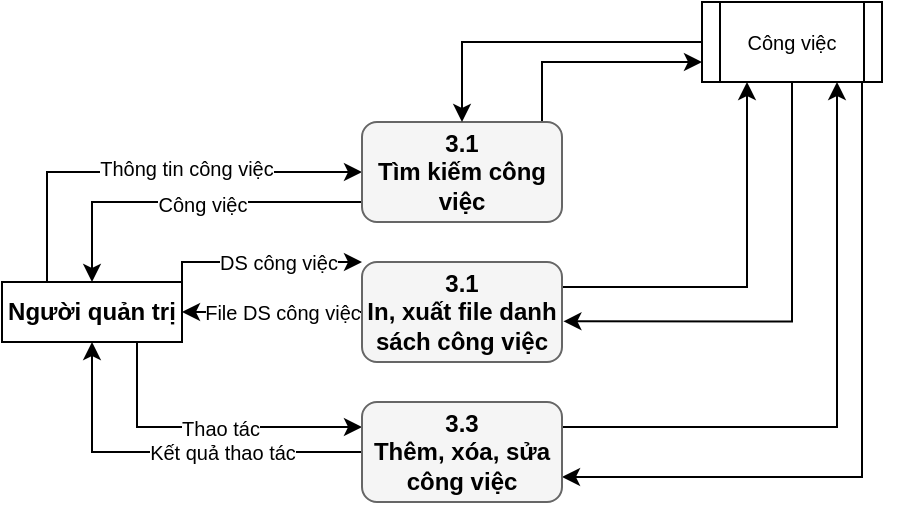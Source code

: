<mxfile version="14.0.1" type="device"><diagram id="dohqvNrMCSnMIFmnpcON" name="Page-1"><mxGraphModel dx="677" dy="1445" grid="1" gridSize="10" guides="1" tooltips="1" connect="1" arrows="1" fold="1" page="1" pageScale="1" pageWidth="850" pageHeight="1100" math="0" shadow="0"><root><mxCell id="0"/><mxCell id="1" parent="0"/><mxCell id="RmL0PAWRcNMxF24qUd33-5" style="edgeStyle=orthogonalEdgeStyle;rounded=0;orthogonalLoop=1;jettySize=auto;html=1;exitX=0.25;exitY=0;exitDx=0;exitDy=0;entryX=0;entryY=0.5;entryDx=0;entryDy=0;" edge="1" parent="1" source="RmL0PAWRcNMxF24qUd33-2" target="RmL0PAWRcNMxF24qUd33-49"><mxGeometry relative="1" as="geometry"><mxPoint x="52.5" y="105" as="sourcePoint"/><mxPoint x="270" y="33" as="targetPoint"/><Array as="points"><mxPoint x="133" y="45"/></Array></mxGeometry></mxCell><mxCell id="RmL0PAWRcNMxF24qUd33-52" value="Thông tin công việc" style="edgeLabel;html=1;align=center;verticalAlign=middle;resizable=0;points=[];fontSize=10;" vertex="1" connectable="0" parent="RmL0PAWRcNMxF24qUd33-5"><mxGeometry x="0.166" y="2" relative="1" as="geometry"><mxPoint as="offset"/></mxGeometry></mxCell><mxCell id="RmL0PAWRcNMxF24qUd33-123" style="edgeStyle=orthogonalEdgeStyle;rounded=0;orthogonalLoop=1;jettySize=auto;html=1;exitX=1;exitY=0.25;exitDx=0;exitDy=0;entryX=0;entryY=0;entryDx=0;entryDy=0;fontSize=10;fontColor=#000000;" edge="1" parent="1" source="RmL0PAWRcNMxF24qUd33-2" target="RmL0PAWRcNMxF24qUd33-122"><mxGeometry relative="1" as="geometry"><Array as="points"><mxPoint x="200" y="90"/></Array></mxGeometry></mxCell><mxCell id="RmL0PAWRcNMxF24qUd33-124" value="DS công việc" style="edgeLabel;html=1;align=center;verticalAlign=middle;resizable=0;points=[];fontSize=10;fontColor=#000000;" vertex="1" connectable="0" parent="RmL0PAWRcNMxF24qUd33-123"><mxGeometry x="0.11" y="1" relative="1" as="geometry"><mxPoint x="5.83" y="1" as="offset"/></mxGeometry></mxCell><mxCell id="RmL0PAWRcNMxF24qUd33-130" style="edgeStyle=orthogonalEdgeStyle;rounded=0;orthogonalLoop=1;jettySize=auto;html=1;exitX=0.75;exitY=1;exitDx=0;exitDy=0;entryX=0;entryY=0.25;entryDx=0;entryDy=0;fontSize=10;fontColor=#000000;" edge="1" parent="1" source="RmL0PAWRcNMxF24qUd33-2" target="RmL0PAWRcNMxF24qUd33-129"><mxGeometry relative="1" as="geometry"/></mxCell><mxCell id="RmL0PAWRcNMxF24qUd33-131" value="Thao tác" style="edgeLabel;html=1;align=center;verticalAlign=middle;resizable=0;points=[];fontSize=10;fontColor=#000000;" vertex="1" connectable="0" parent="RmL0PAWRcNMxF24qUd33-130"><mxGeometry x="0.086" relative="1" as="geometry"><mxPoint as="offset"/></mxGeometry></mxCell><mxCell id="RmL0PAWRcNMxF24qUd33-2" value="Người quản trị" style="rounded=0;whiteSpace=wrap;html=1;strokeWidth=1;fontStyle=1" vertex="1" parent="1"><mxGeometry x="110" y="100" width="90" height="30" as="geometry"/></mxCell><mxCell id="RmL0PAWRcNMxF24qUd33-50" style="edgeStyle=orthogonalEdgeStyle;rounded=0;orthogonalLoop=1;jettySize=auto;html=1;exitX=0;exitY=0.5;exitDx=0;exitDy=0;fontSize=12;entryX=0.5;entryY=0;entryDx=0;entryDy=0;" edge="1" parent="1" source="RmL0PAWRcNMxF24qUd33-49" target="RmL0PAWRcNMxF24qUd33-2"><mxGeometry relative="1" as="geometry"><mxPoint x="60" y="120" as="targetPoint"/><Array as="points"><mxPoint x="290" y="60"/><mxPoint x="155" y="60"/></Array></mxGeometry></mxCell><mxCell id="RmL0PAWRcNMxF24qUd33-51" value="Công việc" style="edgeLabel;html=1;align=center;verticalAlign=middle;resizable=0;points=[];fontSize=10;" vertex="1" connectable="0" parent="RmL0PAWRcNMxF24qUd33-50"><mxGeometry x="0.005" y="1" relative="1" as="geometry"><mxPoint as="offset"/></mxGeometry></mxCell><mxCell id="RmL0PAWRcNMxF24qUd33-57" style="edgeStyle=orthogonalEdgeStyle;rounded=0;orthogonalLoop=1;jettySize=auto;html=1;exitX=0.75;exitY=0;exitDx=0;exitDy=0;entryX=0;entryY=0.75;entryDx=0;entryDy=0;fontSize=10;" edge="1" parent="1" source="RmL0PAWRcNMxF24qUd33-49" target="RmL0PAWRcNMxF24qUd33-53"><mxGeometry relative="1" as="geometry"><Array as="points"><mxPoint x="380" y="-10"/></Array></mxGeometry></mxCell><mxCell id="RmL0PAWRcNMxF24qUd33-49" value="3.1&lt;br&gt;Tìm kiếm công việc" style="rounded=1;whiteSpace=wrap;html=1;labelBackgroundColor=none;strokeColor=#666666;strokeWidth=1;fontSize=12;fillColor=#f5f5f5;fontStyle=1;" vertex="1" parent="1"><mxGeometry x="290" y="20" width="100" height="50" as="geometry"/></mxCell><mxCell id="RmL0PAWRcNMxF24qUd33-58" style="edgeStyle=orthogonalEdgeStyle;rounded=0;orthogonalLoop=1;jettySize=auto;html=1;fontSize=10;exitX=0;exitY=0.5;exitDx=0;exitDy=0;entryX=0.5;entryY=0;entryDx=0;entryDy=0;" edge="1" parent="1" source="RmL0PAWRcNMxF24qUd33-53" target="RmL0PAWRcNMxF24qUd33-49"><mxGeometry relative="1" as="geometry"><mxPoint x="590" y="-30" as="sourcePoint"/><mxPoint x="360" y="-60" as="targetPoint"/><Array as="points"><mxPoint x="340" y="-20"/></Array></mxGeometry></mxCell><mxCell id="RmL0PAWRcNMxF24qUd33-128" style="edgeStyle=orthogonalEdgeStyle;rounded=0;orthogonalLoop=1;jettySize=auto;html=1;exitX=0.5;exitY=1;exitDx=0;exitDy=0;entryX=1.007;entryY=0.593;entryDx=0;entryDy=0;entryPerimeter=0;fontSize=10;fontColor=#000000;" edge="1" parent="1" source="RmL0PAWRcNMxF24qUd33-53" target="RmL0PAWRcNMxF24qUd33-122"><mxGeometry relative="1" as="geometry"/></mxCell><mxCell id="RmL0PAWRcNMxF24qUd33-135" style="edgeStyle=orthogonalEdgeStyle;rounded=0;orthogonalLoop=1;jettySize=auto;html=1;exitX=1;exitY=1;exitDx=0;exitDy=0;entryX=1;entryY=0.75;entryDx=0;entryDy=0;fontSize=10;fontColor=#000000;" edge="1" parent="1" source="RmL0PAWRcNMxF24qUd33-53" target="RmL0PAWRcNMxF24qUd33-129"><mxGeometry relative="1" as="geometry"><Array as="points"><mxPoint x="540"/><mxPoint x="540" y="198"/></Array></mxGeometry></mxCell><mxCell id="RmL0PAWRcNMxF24qUd33-53" value="Công việc" style="shape=process;whiteSpace=wrap;html=1;backgroundOutline=1;labelBackgroundColor=none;strokeColor=#000000;strokeWidth=1;gradientColor=none;fontSize=10;" vertex="1" parent="1"><mxGeometry x="460" y="-40" width="90" height="40" as="geometry"/></mxCell><mxCell id="RmL0PAWRcNMxF24qUd33-125" style="edgeStyle=orthogonalEdgeStyle;rounded=0;orthogonalLoop=1;jettySize=auto;html=1;exitX=0;exitY=0.5;exitDx=0;exitDy=0;entryX=1;entryY=0.5;entryDx=0;entryDy=0;fontSize=10;fontColor=#000000;" edge="1" parent="1" source="RmL0PAWRcNMxF24qUd33-122" target="RmL0PAWRcNMxF24qUd33-2"><mxGeometry relative="1" as="geometry"/></mxCell><mxCell id="RmL0PAWRcNMxF24qUd33-126" value="File DS công việc" style="edgeLabel;html=1;align=center;verticalAlign=middle;resizable=0;points=[];fontSize=10;fontColor=#000000;" vertex="1" connectable="0" parent="RmL0PAWRcNMxF24qUd33-125"><mxGeometry x="0.096" relative="1" as="geometry"><mxPoint x="9.33" as="offset"/></mxGeometry></mxCell><mxCell id="RmL0PAWRcNMxF24qUd33-127" style="edgeStyle=orthogonalEdgeStyle;rounded=0;orthogonalLoop=1;jettySize=auto;html=1;exitX=1;exitY=0.25;exitDx=0;exitDy=0;entryX=0.25;entryY=1;entryDx=0;entryDy=0;fontSize=10;fontColor=#000000;" edge="1" parent="1" source="RmL0PAWRcNMxF24qUd33-122" target="RmL0PAWRcNMxF24qUd33-53"><mxGeometry relative="1" as="geometry"/></mxCell><mxCell id="RmL0PAWRcNMxF24qUd33-122" value="3.1&lt;br&gt;In, xuất file danh sách công việc" style="rounded=1;whiteSpace=wrap;html=1;labelBackgroundColor=none;strokeColor=#666666;strokeWidth=1;fontSize=12;fillColor=#f5f5f5;fontStyle=1;" vertex="1" parent="1"><mxGeometry x="290" y="90" width="100" height="50" as="geometry"/></mxCell><mxCell id="RmL0PAWRcNMxF24qUd33-132" style="edgeStyle=orthogonalEdgeStyle;rounded=0;orthogonalLoop=1;jettySize=auto;html=1;exitX=0;exitY=0.5;exitDx=0;exitDy=0;entryX=0.5;entryY=1;entryDx=0;entryDy=0;fontSize=10;fontColor=#000000;" edge="1" parent="1" source="RmL0PAWRcNMxF24qUd33-129" target="RmL0PAWRcNMxF24qUd33-2"><mxGeometry relative="1" as="geometry"/></mxCell><mxCell id="RmL0PAWRcNMxF24qUd33-133" value="Kết quả thao tác" style="edgeLabel;html=1;align=center;verticalAlign=middle;resizable=0;points=[];fontSize=10;fontColor=#000000;" vertex="1" connectable="0" parent="RmL0PAWRcNMxF24qUd33-132"><mxGeometry x="-0.184" relative="1" as="geometry"><mxPoint x="7.62" as="offset"/></mxGeometry></mxCell><mxCell id="RmL0PAWRcNMxF24qUd33-134" style="edgeStyle=orthogonalEdgeStyle;rounded=0;orthogonalLoop=1;jettySize=auto;html=1;exitX=1;exitY=0.25;exitDx=0;exitDy=0;entryX=0.75;entryY=1;entryDx=0;entryDy=0;fontSize=10;fontColor=#000000;" edge="1" parent="1" source="RmL0PAWRcNMxF24qUd33-129" target="RmL0PAWRcNMxF24qUd33-53"><mxGeometry relative="1" as="geometry"/></mxCell><mxCell id="RmL0PAWRcNMxF24qUd33-129" value="3.3&lt;br&gt;Thêm, xóa, sửa công việc" style="rounded=1;whiteSpace=wrap;html=1;labelBackgroundColor=none;strokeColor=#666666;strokeWidth=1;fontSize=12;fillColor=#f5f5f5;fontStyle=1;" vertex="1" parent="1"><mxGeometry x="290" y="160" width="100" height="50" as="geometry"/></mxCell></root></mxGraphModel></diagram></mxfile>
